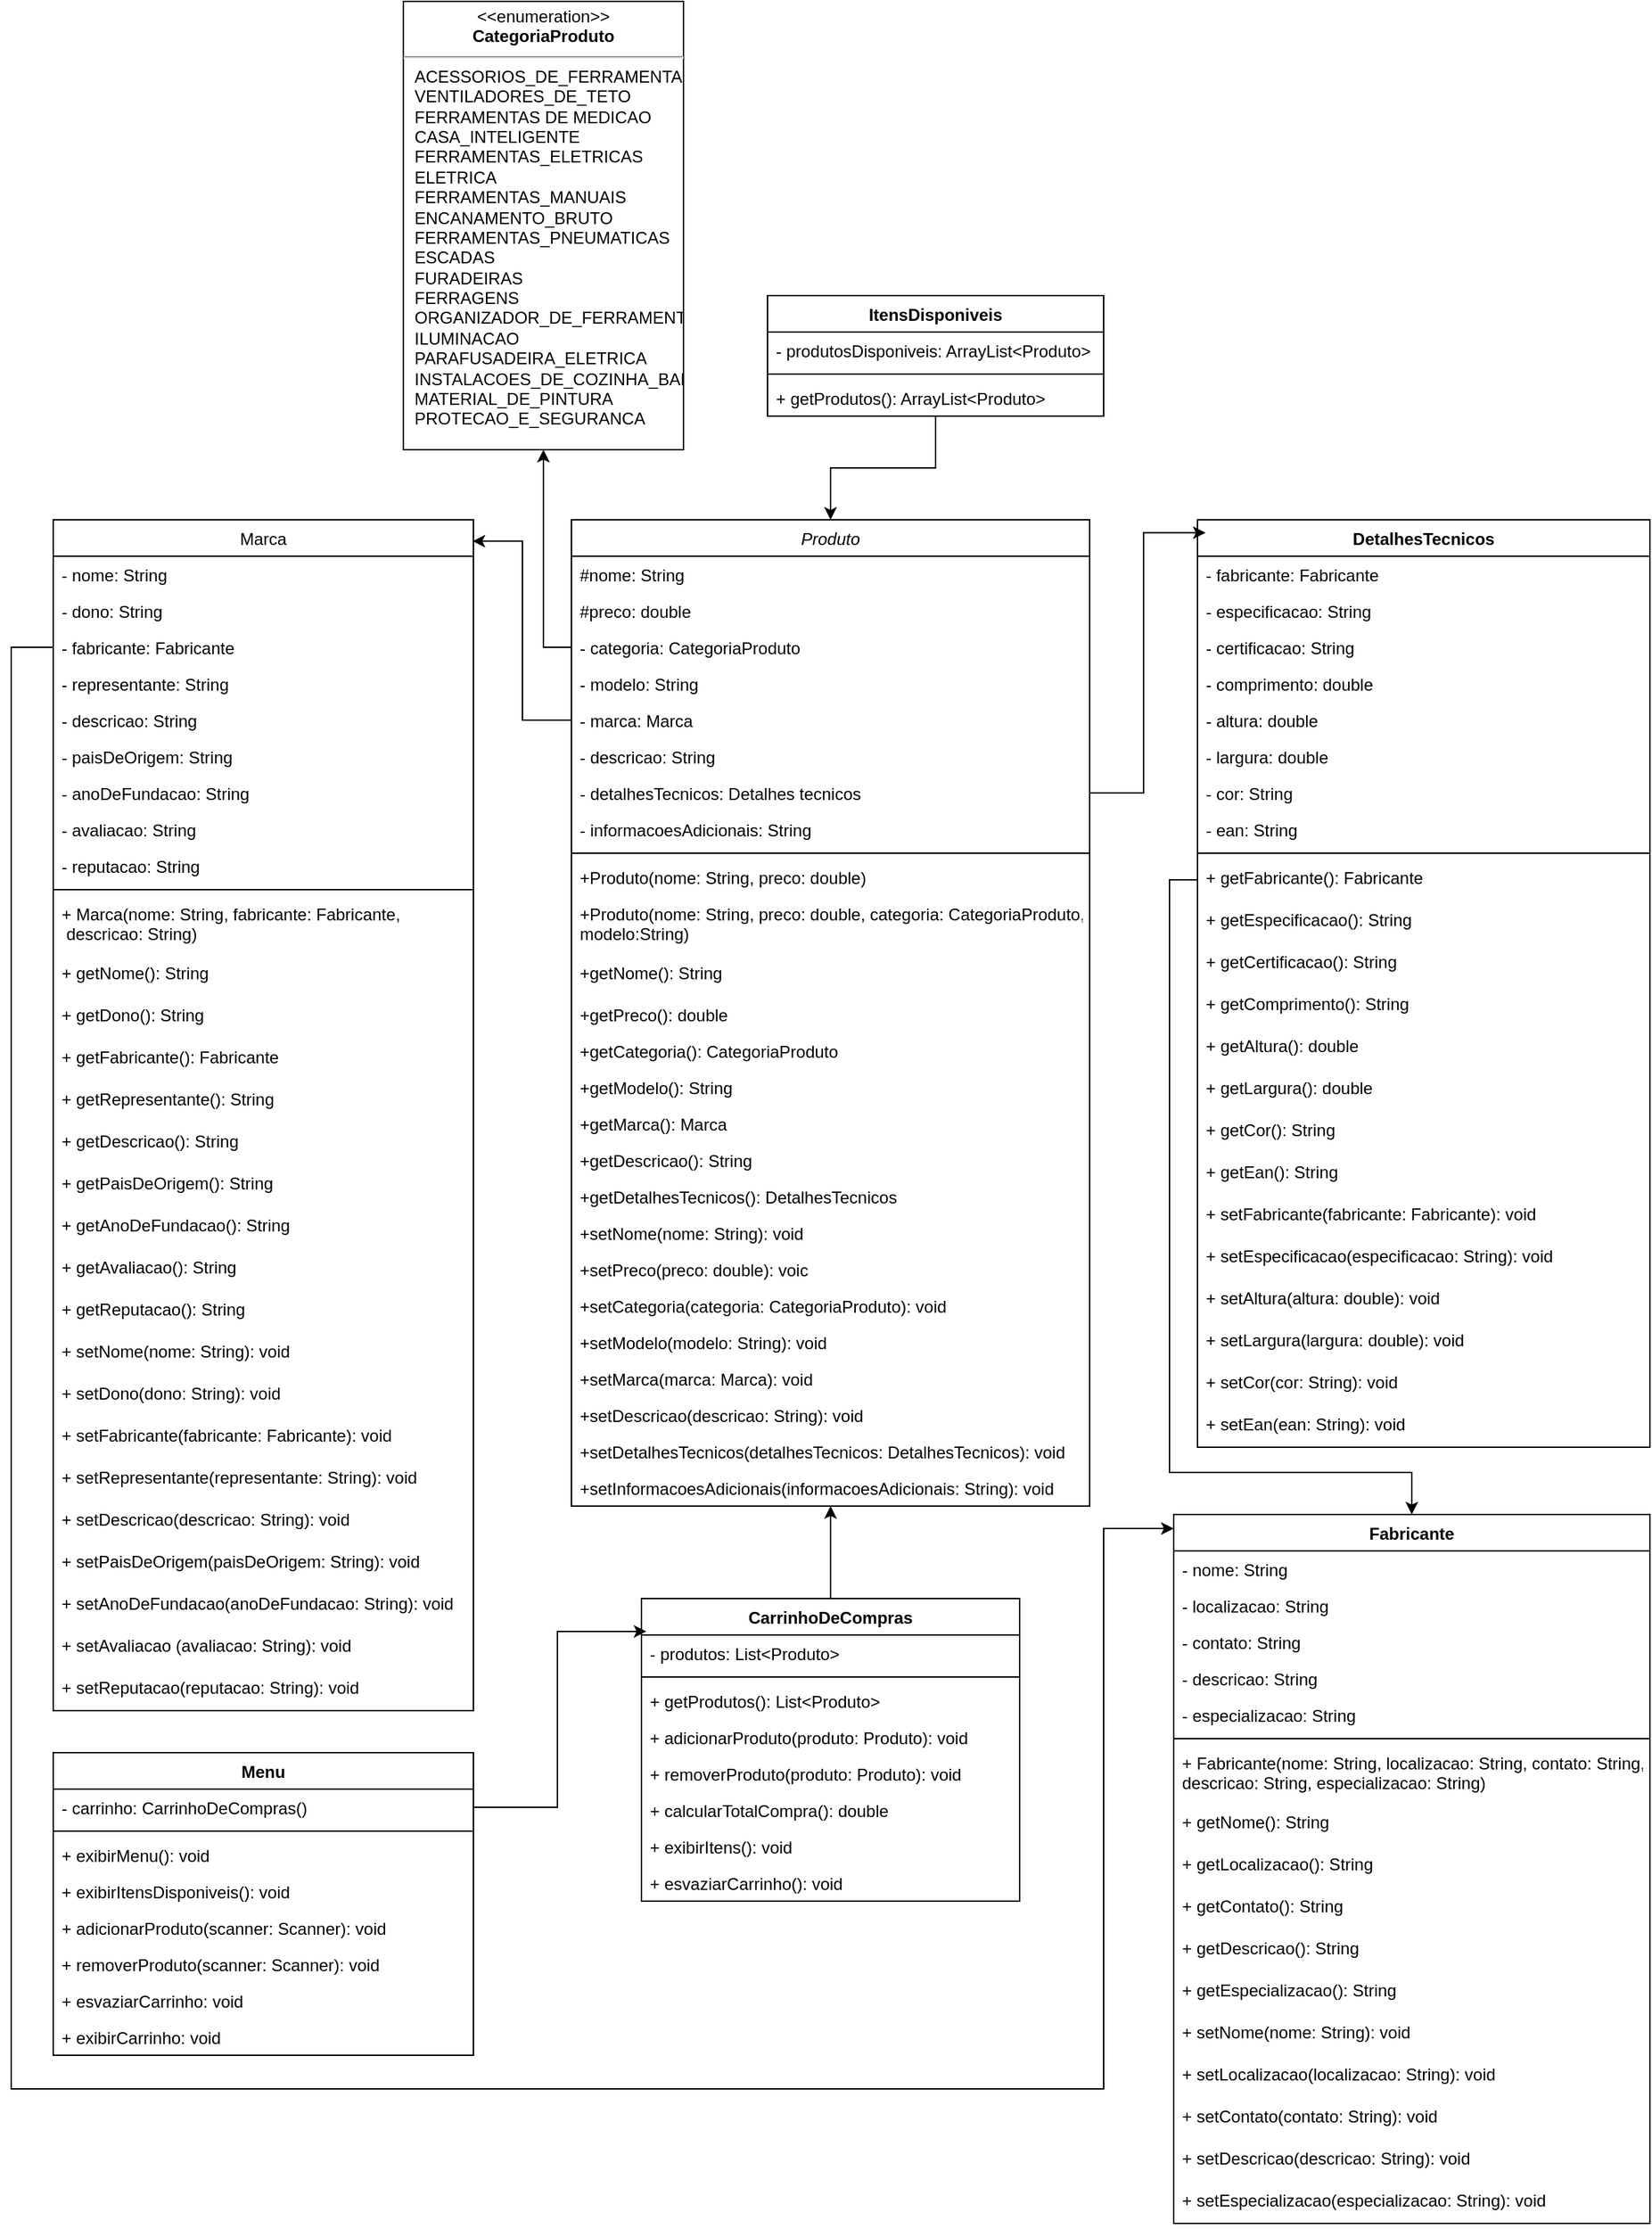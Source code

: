 <mxfile version="24.4.4" type="device">
  <diagram id="C5RBs43oDa-KdzZeNtuy" name="Page-1">
    <mxGraphModel dx="2550" dy="1877" grid="1" gridSize="10" guides="1" tooltips="1" connect="1" arrows="1" fold="1" page="1" pageScale="1" pageWidth="827" pageHeight="1169" math="0" shadow="0">
      <root>
        <mxCell id="WIyWlLk6GJQsqaUBKTNV-0" />
        <mxCell id="WIyWlLk6GJQsqaUBKTNV-1" parent="WIyWlLk6GJQsqaUBKTNV-0" />
        <mxCell id="zkfFHV4jXpPFQw0GAbJ--0" value="Produto" style="swimlane;fontStyle=2;align=center;verticalAlign=top;childLayout=stackLayout;horizontal=1;startSize=26;horizontalStack=0;resizeParent=1;resizeLast=0;collapsible=1;marginBottom=0;rounded=0;shadow=0;strokeWidth=1;" parent="WIyWlLk6GJQsqaUBKTNV-1" vertex="1">
          <mxGeometry x="380" y="-160" width="370" height="704" as="geometry">
            <mxRectangle x="230" y="140" width="160" height="26" as="alternateBounds" />
          </mxGeometry>
        </mxCell>
        <mxCell id="zkfFHV4jXpPFQw0GAbJ--3" value="#nome: String" style="text;align=left;verticalAlign=top;spacingLeft=4;spacingRight=4;overflow=hidden;rotatable=0;points=[[0,0.5],[1,0.5]];portConstraint=eastwest;rounded=0;shadow=0;html=0;" parent="zkfFHV4jXpPFQw0GAbJ--0" vertex="1">
          <mxGeometry y="26" width="370" height="26" as="geometry" />
        </mxCell>
        <mxCell id="zkfFHV4jXpPFQw0GAbJ--2" value="#preco: double" style="text;align=left;verticalAlign=top;spacingLeft=4;spacingRight=4;overflow=hidden;rotatable=0;points=[[0,0.5],[1,0.5]];portConstraint=eastwest;rounded=0;shadow=0;html=0;" parent="zkfFHV4jXpPFQw0GAbJ--0" vertex="1">
          <mxGeometry y="52" width="370" height="26" as="geometry" />
        </mxCell>
        <mxCell id="864XTwJMXT-i72emtgxe-11" value="- categoria: CategoriaProduto" style="text;align=left;verticalAlign=top;spacingLeft=4;spacingRight=4;overflow=hidden;rotatable=0;points=[[0,0.5],[1,0.5]];portConstraint=eastwest;rounded=0;shadow=0;html=0;" parent="zkfFHV4jXpPFQw0GAbJ--0" vertex="1">
          <mxGeometry y="78" width="370" height="26" as="geometry" />
        </mxCell>
        <mxCell id="864XTwJMXT-i72emtgxe-12" value="- modelo: String" style="text;align=left;verticalAlign=top;spacingLeft=4;spacingRight=4;overflow=hidden;rotatable=0;points=[[0,0.5],[1,0.5]];portConstraint=eastwest;rounded=0;shadow=0;html=0;" parent="zkfFHV4jXpPFQw0GAbJ--0" vertex="1">
          <mxGeometry y="104" width="370" height="26" as="geometry" />
        </mxCell>
        <mxCell id="864XTwJMXT-i72emtgxe-13" value="- marca: Marca" style="text;align=left;verticalAlign=top;spacingLeft=4;spacingRight=4;overflow=hidden;rotatable=0;points=[[0,0.5],[1,0.5]];portConstraint=eastwest;rounded=0;shadow=0;html=0;" parent="zkfFHV4jXpPFQw0GAbJ--0" vertex="1">
          <mxGeometry y="130" width="370" height="26" as="geometry" />
        </mxCell>
        <mxCell id="864XTwJMXT-i72emtgxe-14" value="- descricao: String" style="text;align=left;verticalAlign=top;spacingLeft=4;spacingRight=4;overflow=hidden;rotatable=0;points=[[0,0.5],[1,0.5]];portConstraint=eastwest;rounded=0;shadow=0;html=0;" parent="zkfFHV4jXpPFQw0GAbJ--0" vertex="1">
          <mxGeometry y="156" width="370" height="26" as="geometry" />
        </mxCell>
        <mxCell id="864XTwJMXT-i72emtgxe-18" value="- detalhesTecnicos: Detalhes tecnicos" style="text;align=left;verticalAlign=top;spacingLeft=4;spacingRight=4;overflow=hidden;rotatable=0;points=[[0,0.5],[1,0.5]];portConstraint=eastwest;rounded=0;shadow=0;html=0;" parent="zkfFHV4jXpPFQw0GAbJ--0" vertex="1">
          <mxGeometry y="182" width="370" height="26" as="geometry" />
        </mxCell>
        <mxCell id="864XTwJMXT-i72emtgxe-19" value="- informacoesAdicionais: String" style="text;align=left;verticalAlign=top;spacingLeft=4;spacingRight=4;overflow=hidden;rotatable=0;points=[[0,0.5],[1,0.5]];portConstraint=eastwest;rounded=0;shadow=0;html=0;" parent="zkfFHV4jXpPFQw0GAbJ--0" vertex="1">
          <mxGeometry y="208" width="370" height="26" as="geometry" />
        </mxCell>
        <mxCell id="zkfFHV4jXpPFQw0GAbJ--4" value="" style="line;html=1;strokeWidth=1;align=left;verticalAlign=middle;spacingTop=-1;spacingLeft=3;spacingRight=3;rotatable=0;labelPosition=right;points=[];portConstraint=eastwest;" parent="zkfFHV4jXpPFQw0GAbJ--0" vertex="1">
          <mxGeometry y="234" width="370" height="8" as="geometry" />
        </mxCell>
        <mxCell id="864XTwJMXT-i72emtgxe-20" value="+Produto(nome: String, preco: double)" style="text;align=left;verticalAlign=top;spacingLeft=4;spacingRight=4;overflow=hidden;rotatable=0;points=[[0,0.5],[1,0.5]];portConstraint=eastwest;rounded=0;shadow=0;html=0;" parent="zkfFHV4jXpPFQw0GAbJ--0" vertex="1">
          <mxGeometry y="242" width="370" height="26" as="geometry" />
        </mxCell>
        <mxCell id="864XTwJMXT-i72emtgxe-21" value="+Produto(nome: String, preco: double, categoria: CategoriaProduto,&#xa;modelo:String)" style="text;align=left;verticalAlign=top;spacingLeft=4;spacingRight=4;overflow=hidden;rotatable=0;points=[[0,0.5],[1,0.5]];portConstraint=eastwest;rounded=0;shadow=0;html=0;" parent="zkfFHV4jXpPFQw0GAbJ--0" vertex="1">
          <mxGeometry y="268" width="370" height="42" as="geometry" />
        </mxCell>
        <mxCell id="zkfFHV4jXpPFQw0GAbJ--5" value="+getNome(): String" style="text;align=left;verticalAlign=top;spacingLeft=4;spacingRight=4;overflow=hidden;rotatable=0;points=[[0,0.5],[1,0.5]];portConstraint=eastwest;" parent="zkfFHV4jXpPFQw0GAbJ--0" vertex="1">
          <mxGeometry y="310" width="370" height="30" as="geometry" />
        </mxCell>
        <mxCell id="864XTwJMXT-i72emtgxe-23" value="+getPreco(): double" style="text;align=left;verticalAlign=top;spacingLeft=4;spacingRight=4;overflow=hidden;rotatable=0;points=[[0,0.5],[1,0.5]];portConstraint=eastwest;rounded=0;shadow=0;html=0;" parent="zkfFHV4jXpPFQw0GAbJ--0" vertex="1">
          <mxGeometry y="340" width="370" height="26" as="geometry" />
        </mxCell>
        <mxCell id="864XTwJMXT-i72emtgxe-29" value="+getCategoria(): CategoriaProduto" style="text;align=left;verticalAlign=top;spacingLeft=4;spacingRight=4;overflow=hidden;rotatable=0;points=[[0,0.5],[1,0.5]];portConstraint=eastwest;rounded=0;shadow=0;html=0;" parent="zkfFHV4jXpPFQw0GAbJ--0" vertex="1">
          <mxGeometry y="366" width="370" height="26" as="geometry" />
        </mxCell>
        <mxCell id="864XTwJMXT-i72emtgxe-30" value="+getModelo(): String" style="text;align=left;verticalAlign=top;spacingLeft=4;spacingRight=4;overflow=hidden;rotatable=0;points=[[0,0.5],[1,0.5]];portConstraint=eastwest;rounded=0;shadow=0;html=0;" parent="zkfFHV4jXpPFQw0GAbJ--0" vertex="1">
          <mxGeometry y="392" width="370" height="26" as="geometry" />
        </mxCell>
        <mxCell id="864XTwJMXT-i72emtgxe-31" value="+getMarca(): Marca" style="text;align=left;verticalAlign=top;spacingLeft=4;spacingRight=4;overflow=hidden;rotatable=0;points=[[0,0.5],[1,0.5]];portConstraint=eastwest;rounded=0;shadow=0;html=0;" parent="zkfFHV4jXpPFQw0GAbJ--0" vertex="1">
          <mxGeometry y="418" width="370" height="26" as="geometry" />
        </mxCell>
        <mxCell id="864XTwJMXT-i72emtgxe-32" value="+getDescricao(): String" style="text;align=left;verticalAlign=top;spacingLeft=4;spacingRight=4;overflow=hidden;rotatable=0;points=[[0,0.5],[1,0.5]];portConstraint=eastwest;rounded=0;shadow=0;html=0;" parent="zkfFHV4jXpPFQw0GAbJ--0" vertex="1">
          <mxGeometry y="444" width="370" height="26" as="geometry" />
        </mxCell>
        <mxCell id="864XTwJMXT-i72emtgxe-33" value="+getDetalhesTecnicos(): DetalhesTecnicos" style="text;align=left;verticalAlign=top;spacingLeft=4;spacingRight=4;overflow=hidden;rotatable=0;points=[[0,0.5],[1,0.5]];portConstraint=eastwest;rounded=0;shadow=0;html=0;" parent="zkfFHV4jXpPFQw0GAbJ--0" vertex="1">
          <mxGeometry y="470" width="370" height="26" as="geometry" />
        </mxCell>
        <mxCell id="864XTwJMXT-i72emtgxe-34" value="+setNome(nome: String): void" style="text;align=left;verticalAlign=top;spacingLeft=4;spacingRight=4;overflow=hidden;rotatable=0;points=[[0,0.5],[1,0.5]];portConstraint=eastwest;rounded=0;shadow=0;html=0;" parent="zkfFHV4jXpPFQw0GAbJ--0" vertex="1">
          <mxGeometry y="496" width="370" height="26" as="geometry" />
        </mxCell>
        <mxCell id="864XTwJMXT-i72emtgxe-35" value="+setPreco(preco: double): voic" style="text;align=left;verticalAlign=top;spacingLeft=4;spacingRight=4;overflow=hidden;rotatable=0;points=[[0,0.5],[1,0.5]];portConstraint=eastwest;rounded=0;shadow=0;html=0;" parent="zkfFHV4jXpPFQw0GAbJ--0" vertex="1">
          <mxGeometry y="522" width="370" height="26" as="geometry" />
        </mxCell>
        <mxCell id="864XTwJMXT-i72emtgxe-36" value="+setCategoria(categoria: CategoriaProduto): void" style="text;align=left;verticalAlign=top;spacingLeft=4;spacingRight=4;overflow=hidden;rotatable=0;points=[[0,0.5],[1,0.5]];portConstraint=eastwest;rounded=0;shadow=0;html=0;" parent="zkfFHV4jXpPFQw0GAbJ--0" vertex="1">
          <mxGeometry y="548" width="370" height="26" as="geometry" />
        </mxCell>
        <mxCell id="864XTwJMXT-i72emtgxe-37" value="+setModelo(modelo: String): void" style="text;align=left;verticalAlign=top;spacingLeft=4;spacingRight=4;overflow=hidden;rotatable=0;points=[[0,0.5],[1,0.5]];portConstraint=eastwest;rounded=0;shadow=0;html=0;" parent="zkfFHV4jXpPFQw0GAbJ--0" vertex="1">
          <mxGeometry y="574" width="370" height="26" as="geometry" />
        </mxCell>
        <mxCell id="864XTwJMXT-i72emtgxe-38" value="+setMarca(marca: Marca): void" style="text;align=left;verticalAlign=top;spacingLeft=4;spacingRight=4;overflow=hidden;rotatable=0;points=[[0,0.5],[1,0.5]];portConstraint=eastwest;rounded=0;shadow=0;html=0;" parent="zkfFHV4jXpPFQw0GAbJ--0" vertex="1">
          <mxGeometry y="600" width="370" height="26" as="geometry" />
        </mxCell>
        <mxCell id="864XTwJMXT-i72emtgxe-39" value="+setDescricao(descricao: String): void" style="text;align=left;verticalAlign=top;spacingLeft=4;spacingRight=4;overflow=hidden;rotatable=0;points=[[0,0.5],[1,0.5]];portConstraint=eastwest;rounded=0;shadow=0;html=0;" parent="zkfFHV4jXpPFQw0GAbJ--0" vertex="1">
          <mxGeometry y="626" width="370" height="26" as="geometry" />
        </mxCell>
        <mxCell id="864XTwJMXT-i72emtgxe-40" value="+setDetalhesTecnicos(detalhesTecnicos: DetalhesTecnicos): void" style="text;align=left;verticalAlign=top;spacingLeft=4;spacingRight=4;overflow=hidden;rotatable=0;points=[[0,0.5],[1,0.5]];portConstraint=eastwest;rounded=0;shadow=0;html=0;" parent="zkfFHV4jXpPFQw0GAbJ--0" vertex="1">
          <mxGeometry y="652" width="370" height="26" as="geometry" />
        </mxCell>
        <mxCell id="864XTwJMXT-i72emtgxe-41" value="+setInformacoesAdicionais(informacoesAdicionais: String): void" style="text;align=left;verticalAlign=top;spacingLeft=4;spacingRight=4;overflow=hidden;rotatable=0;points=[[0,0.5],[1,0.5]];portConstraint=eastwest;rounded=0;shadow=0;html=0;" parent="zkfFHV4jXpPFQw0GAbJ--0" vertex="1">
          <mxGeometry y="678" width="370" height="26" as="geometry" />
        </mxCell>
        <mxCell id="zkfFHV4jXpPFQw0GAbJ--17" value="Marca" style="swimlane;fontStyle=0;align=center;verticalAlign=top;childLayout=stackLayout;horizontal=1;startSize=26;horizontalStack=0;resizeParent=1;resizeLast=0;collapsible=1;marginBottom=0;rounded=0;shadow=0;strokeWidth=1;" parent="WIyWlLk6GJQsqaUBKTNV-1" vertex="1">
          <mxGeometry x="10" y="-160" width="300" height="850" as="geometry">
            <mxRectangle x="550" y="140" width="160" height="26" as="alternateBounds" />
          </mxGeometry>
        </mxCell>
        <mxCell id="zkfFHV4jXpPFQw0GAbJ--18" value="- nome: String&#xa;" style="text;align=left;verticalAlign=top;spacingLeft=4;spacingRight=4;overflow=hidden;rotatable=0;points=[[0,0.5],[1,0.5]];portConstraint=eastwest;" parent="zkfFHV4jXpPFQw0GAbJ--17" vertex="1">
          <mxGeometry y="26" width="300" height="26" as="geometry" />
        </mxCell>
        <mxCell id="zkfFHV4jXpPFQw0GAbJ--19" value="- dono: String" style="text;align=left;verticalAlign=top;spacingLeft=4;spacingRight=4;overflow=hidden;rotatable=0;points=[[0,0.5],[1,0.5]];portConstraint=eastwest;rounded=0;shadow=0;html=0;" parent="zkfFHV4jXpPFQw0GAbJ--17" vertex="1">
          <mxGeometry y="52" width="300" height="26" as="geometry" />
        </mxCell>
        <mxCell id="zkfFHV4jXpPFQw0GAbJ--20" value="- fabricante: Fabricante" style="text;align=left;verticalAlign=top;spacingLeft=4;spacingRight=4;overflow=hidden;rotatable=0;points=[[0,0.5],[1,0.5]];portConstraint=eastwest;rounded=0;shadow=0;html=0;" parent="zkfFHV4jXpPFQw0GAbJ--17" vertex="1">
          <mxGeometry y="78" width="300" height="26" as="geometry" />
        </mxCell>
        <mxCell id="zkfFHV4jXpPFQw0GAbJ--21" value="- representante: String" style="text;align=left;verticalAlign=top;spacingLeft=4;spacingRight=4;overflow=hidden;rotatable=0;points=[[0,0.5],[1,0.5]];portConstraint=eastwest;rounded=0;shadow=0;html=0;" parent="zkfFHV4jXpPFQw0GAbJ--17" vertex="1">
          <mxGeometry y="104" width="300" height="26" as="geometry" />
        </mxCell>
        <mxCell id="zkfFHV4jXpPFQw0GAbJ--22" value="- descricao: String" style="text;align=left;verticalAlign=top;spacingLeft=4;spacingRight=4;overflow=hidden;rotatable=0;points=[[0,0.5],[1,0.5]];portConstraint=eastwest;rounded=0;shadow=0;html=0;" parent="zkfFHV4jXpPFQw0GAbJ--17" vertex="1">
          <mxGeometry y="130" width="300" height="26" as="geometry" />
        </mxCell>
        <mxCell id="zkfFHV4jXpPFQw0GAbJ--25" value="- paisDeOrigem: String" style="text;align=left;verticalAlign=top;spacingLeft=4;spacingRight=4;overflow=hidden;rotatable=0;points=[[0,0.5],[1,0.5]];portConstraint=eastwest;" parent="zkfFHV4jXpPFQw0GAbJ--17" vertex="1">
          <mxGeometry y="156" width="300" height="26" as="geometry" />
        </mxCell>
        <mxCell id="864XTwJMXT-i72emtgxe-44" value="- anoDeFundacao: String" style="text;align=left;verticalAlign=top;spacingLeft=4;spacingRight=4;overflow=hidden;rotatable=0;points=[[0,0.5],[1,0.5]];portConstraint=eastwest;" parent="zkfFHV4jXpPFQw0GAbJ--17" vertex="1">
          <mxGeometry y="182" width="300" height="26" as="geometry" />
        </mxCell>
        <mxCell id="864XTwJMXT-i72emtgxe-45" value="- avaliacao: String" style="text;align=left;verticalAlign=top;spacingLeft=4;spacingRight=4;overflow=hidden;rotatable=0;points=[[0,0.5],[1,0.5]];portConstraint=eastwest;" parent="zkfFHV4jXpPFQw0GAbJ--17" vertex="1">
          <mxGeometry y="208" width="300" height="26" as="geometry" />
        </mxCell>
        <mxCell id="864XTwJMXT-i72emtgxe-46" value="- reputacao: String" style="text;align=left;verticalAlign=top;spacingLeft=4;spacingRight=4;overflow=hidden;rotatable=0;points=[[0,0.5],[1,0.5]];portConstraint=eastwest;" parent="zkfFHV4jXpPFQw0GAbJ--17" vertex="1">
          <mxGeometry y="234" width="300" height="26" as="geometry" />
        </mxCell>
        <mxCell id="zkfFHV4jXpPFQw0GAbJ--23" value="" style="line;html=1;strokeWidth=1;align=left;verticalAlign=middle;spacingTop=-1;spacingLeft=3;spacingRight=3;rotatable=0;labelPosition=right;points=[];portConstraint=eastwest;" parent="zkfFHV4jXpPFQw0GAbJ--17" vertex="1">
          <mxGeometry y="260" width="300" height="8" as="geometry" />
        </mxCell>
        <mxCell id="864XTwJMXT-i72emtgxe-47" value="+ Marca(nome: String, fabricante: Fabricante,&#xa; descricao: String)" style="text;align=left;verticalAlign=top;spacingLeft=4;spacingRight=4;overflow=hidden;rotatable=0;points=[[0,0.5],[1,0.5]];portConstraint=eastwest;" parent="zkfFHV4jXpPFQw0GAbJ--17" vertex="1">
          <mxGeometry y="268" width="300" height="42" as="geometry" />
        </mxCell>
        <mxCell id="zkfFHV4jXpPFQw0GAbJ--24" value="+ getNome(): String" style="text;align=left;verticalAlign=top;spacingLeft=4;spacingRight=4;overflow=hidden;rotatable=0;points=[[0,0.5],[1,0.5]];portConstraint=eastwest;" parent="zkfFHV4jXpPFQw0GAbJ--17" vertex="1">
          <mxGeometry y="310" width="300" height="30" as="geometry" />
        </mxCell>
        <mxCell id="864XTwJMXT-i72emtgxe-51" value="+ getDono(): String" style="text;align=left;verticalAlign=top;spacingLeft=4;spacingRight=4;overflow=hidden;rotatable=0;points=[[0,0.5],[1,0.5]];portConstraint=eastwest;" parent="zkfFHV4jXpPFQw0GAbJ--17" vertex="1">
          <mxGeometry y="340" width="300" height="30" as="geometry" />
        </mxCell>
        <mxCell id="864XTwJMXT-i72emtgxe-53" value="+ getFabricante(): Fabricante" style="text;align=left;verticalAlign=top;spacingLeft=4;spacingRight=4;overflow=hidden;rotatable=0;points=[[0,0.5],[1,0.5]];portConstraint=eastwest;" parent="zkfFHV4jXpPFQw0GAbJ--17" vertex="1">
          <mxGeometry y="370" width="300" height="30" as="geometry" />
        </mxCell>
        <mxCell id="864XTwJMXT-i72emtgxe-52" value="+ getRepresentante(): String" style="text;align=left;verticalAlign=top;spacingLeft=4;spacingRight=4;overflow=hidden;rotatable=0;points=[[0,0.5],[1,0.5]];portConstraint=eastwest;" parent="zkfFHV4jXpPFQw0GAbJ--17" vertex="1">
          <mxGeometry y="400" width="300" height="30" as="geometry" />
        </mxCell>
        <mxCell id="864XTwJMXT-i72emtgxe-54" value="+ getDescricao(): String" style="text;align=left;verticalAlign=top;spacingLeft=4;spacingRight=4;overflow=hidden;rotatable=0;points=[[0,0.5],[1,0.5]];portConstraint=eastwest;" parent="zkfFHV4jXpPFQw0GAbJ--17" vertex="1">
          <mxGeometry y="430" width="300" height="30" as="geometry" />
        </mxCell>
        <mxCell id="864XTwJMXT-i72emtgxe-55" value="+ getPaisDeOrigem(): String" style="text;align=left;verticalAlign=top;spacingLeft=4;spacingRight=4;overflow=hidden;rotatable=0;points=[[0,0.5],[1,0.5]];portConstraint=eastwest;" parent="zkfFHV4jXpPFQw0GAbJ--17" vertex="1">
          <mxGeometry y="460" width="300" height="30" as="geometry" />
        </mxCell>
        <mxCell id="864XTwJMXT-i72emtgxe-56" value="+ getAnoDeFundacao(): String" style="text;align=left;verticalAlign=top;spacingLeft=4;spacingRight=4;overflow=hidden;rotatable=0;points=[[0,0.5],[1,0.5]];portConstraint=eastwest;" parent="zkfFHV4jXpPFQw0GAbJ--17" vertex="1">
          <mxGeometry y="490" width="300" height="30" as="geometry" />
        </mxCell>
        <mxCell id="864XTwJMXT-i72emtgxe-57" value="+ getAvaliacao(): String" style="text;align=left;verticalAlign=top;spacingLeft=4;spacingRight=4;overflow=hidden;rotatable=0;points=[[0,0.5],[1,0.5]];portConstraint=eastwest;" parent="zkfFHV4jXpPFQw0GAbJ--17" vertex="1">
          <mxGeometry y="520" width="300" height="30" as="geometry" />
        </mxCell>
        <mxCell id="864XTwJMXT-i72emtgxe-58" value="+ getReputacao(): String" style="text;align=left;verticalAlign=top;spacingLeft=4;spacingRight=4;overflow=hidden;rotatable=0;points=[[0,0.5],[1,0.5]];portConstraint=eastwest;" parent="zkfFHV4jXpPFQw0GAbJ--17" vertex="1">
          <mxGeometry y="550" width="300" height="30" as="geometry" />
        </mxCell>
        <mxCell id="864XTwJMXT-i72emtgxe-59" value="+ setNome(nome: String): void" style="text;align=left;verticalAlign=top;spacingLeft=4;spacingRight=4;overflow=hidden;rotatable=0;points=[[0,0.5],[1,0.5]];portConstraint=eastwest;" parent="zkfFHV4jXpPFQw0GAbJ--17" vertex="1">
          <mxGeometry y="580" width="300" height="30" as="geometry" />
        </mxCell>
        <mxCell id="jt9_1wiQc47aA9SjPm2m-73" value="+ setDono(dono: String): void" style="text;align=left;verticalAlign=top;spacingLeft=4;spacingRight=4;overflow=hidden;rotatable=0;points=[[0,0.5],[1,0.5]];portConstraint=eastwest;" vertex="1" parent="zkfFHV4jXpPFQw0GAbJ--17">
          <mxGeometry y="610" width="300" height="30" as="geometry" />
        </mxCell>
        <mxCell id="jt9_1wiQc47aA9SjPm2m-74" value="+ setFabricante(fabricante: Fabricante): void" style="text;align=left;verticalAlign=top;spacingLeft=4;spacingRight=4;overflow=hidden;rotatable=0;points=[[0,0.5],[1,0.5]];portConstraint=eastwest;" vertex="1" parent="zkfFHV4jXpPFQw0GAbJ--17">
          <mxGeometry y="640" width="300" height="30" as="geometry" />
        </mxCell>
        <mxCell id="jt9_1wiQc47aA9SjPm2m-75" value="+ setRepresentante(representante: String): void" style="text;align=left;verticalAlign=top;spacingLeft=4;spacingRight=4;overflow=hidden;rotatable=0;points=[[0,0.5],[1,0.5]];portConstraint=eastwest;" vertex="1" parent="zkfFHV4jXpPFQw0GAbJ--17">
          <mxGeometry y="670" width="300" height="30" as="geometry" />
        </mxCell>
        <mxCell id="jt9_1wiQc47aA9SjPm2m-76" value="+ setDescricao(descricao: String): void" style="text;align=left;verticalAlign=top;spacingLeft=4;spacingRight=4;overflow=hidden;rotatable=0;points=[[0,0.5],[1,0.5]];portConstraint=eastwest;" vertex="1" parent="zkfFHV4jXpPFQw0GAbJ--17">
          <mxGeometry y="700" width="300" height="30" as="geometry" />
        </mxCell>
        <mxCell id="jt9_1wiQc47aA9SjPm2m-77" value="+ setPaisDeOrigem(paisDeOrigem: String): void" style="text;align=left;verticalAlign=top;spacingLeft=4;spacingRight=4;overflow=hidden;rotatable=0;points=[[0,0.5],[1,0.5]];portConstraint=eastwest;" vertex="1" parent="zkfFHV4jXpPFQw0GAbJ--17">
          <mxGeometry y="730" width="300" height="30" as="geometry" />
        </mxCell>
        <mxCell id="jt9_1wiQc47aA9SjPm2m-78" value="+ setAnoDeFundacao(anoDeFundacao: String): void" style="text;align=left;verticalAlign=top;spacingLeft=4;spacingRight=4;overflow=hidden;rotatable=0;points=[[0,0.5],[1,0.5]];portConstraint=eastwest;" vertex="1" parent="zkfFHV4jXpPFQw0GAbJ--17">
          <mxGeometry y="760" width="300" height="30" as="geometry" />
        </mxCell>
        <mxCell id="jt9_1wiQc47aA9SjPm2m-79" value="+ setAvaliacao (avaliacao: String): void" style="text;align=left;verticalAlign=top;spacingLeft=4;spacingRight=4;overflow=hidden;rotatable=0;points=[[0,0.5],[1,0.5]];portConstraint=eastwest;" vertex="1" parent="zkfFHV4jXpPFQw0GAbJ--17">
          <mxGeometry y="790" width="300" height="30" as="geometry" />
        </mxCell>
        <mxCell id="jt9_1wiQc47aA9SjPm2m-80" value="+ setReputacao(reputacao: String): void" style="text;align=left;verticalAlign=top;spacingLeft=4;spacingRight=4;overflow=hidden;rotatable=0;points=[[0,0.5],[1,0.5]];portConstraint=eastwest;" vertex="1" parent="zkfFHV4jXpPFQw0GAbJ--17">
          <mxGeometry y="820" width="300" height="30" as="geometry" />
        </mxCell>
        <mxCell id="jt9_1wiQc47aA9SjPm2m-0" value="Fabricante" style="swimlane;fontStyle=1;align=center;verticalAlign=top;childLayout=stackLayout;horizontal=1;startSize=26;horizontalStack=0;resizeParent=1;resizeParentMax=0;resizeLast=0;collapsible=1;marginBottom=0;whiteSpace=wrap;html=1;" vertex="1" parent="WIyWlLk6GJQsqaUBKTNV-1">
          <mxGeometry x="810" y="550" width="340" height="506" as="geometry">
            <mxRectangle x="810" y="550" width="100" height="30" as="alternateBounds" />
          </mxGeometry>
        </mxCell>
        <mxCell id="jt9_1wiQc47aA9SjPm2m-4" value="- nome: String" style="text;align=left;verticalAlign=top;spacingLeft=4;spacingRight=4;overflow=hidden;rotatable=0;points=[[0,0.5],[1,0.5]];portConstraint=eastwest;" vertex="1" parent="jt9_1wiQc47aA9SjPm2m-0">
          <mxGeometry y="26" width="340" height="26" as="geometry" />
        </mxCell>
        <mxCell id="jt9_1wiQc47aA9SjPm2m-12" value="- localizacao: String" style="text;align=left;verticalAlign=top;spacingLeft=4;spacingRight=4;overflow=hidden;rotatable=0;points=[[0,0.5],[1,0.5]];portConstraint=eastwest;" vertex="1" parent="jt9_1wiQc47aA9SjPm2m-0">
          <mxGeometry y="52" width="340" height="26" as="geometry" />
        </mxCell>
        <mxCell id="jt9_1wiQc47aA9SjPm2m-11" value="- contato: String" style="text;align=left;verticalAlign=top;spacingLeft=4;spacingRight=4;overflow=hidden;rotatable=0;points=[[0,0.5],[1,0.5]];portConstraint=eastwest;" vertex="1" parent="jt9_1wiQc47aA9SjPm2m-0">
          <mxGeometry y="78" width="340" height="26" as="geometry" />
        </mxCell>
        <mxCell id="jt9_1wiQc47aA9SjPm2m-10" value="- descricao: String" style="text;align=left;verticalAlign=top;spacingLeft=4;spacingRight=4;overflow=hidden;rotatable=0;points=[[0,0.5],[1,0.5]];portConstraint=eastwest;" vertex="1" parent="jt9_1wiQc47aA9SjPm2m-0">
          <mxGeometry y="104" width="340" height="26" as="geometry" />
        </mxCell>
        <mxCell id="jt9_1wiQc47aA9SjPm2m-9" value="- especializacao: String" style="text;align=left;verticalAlign=top;spacingLeft=4;spacingRight=4;overflow=hidden;rotatable=0;points=[[0,0.5],[1,0.5]];portConstraint=eastwest;" vertex="1" parent="jt9_1wiQc47aA9SjPm2m-0">
          <mxGeometry y="130" width="340" height="26" as="geometry" />
        </mxCell>
        <mxCell id="jt9_1wiQc47aA9SjPm2m-2" value="" style="line;strokeWidth=1;fillColor=none;align=left;verticalAlign=middle;spacingTop=-1;spacingLeft=3;spacingRight=3;rotatable=0;labelPosition=right;points=[];portConstraint=eastwest;strokeColor=inherit;" vertex="1" parent="jt9_1wiQc47aA9SjPm2m-0">
          <mxGeometry y="156" width="340" height="8" as="geometry" />
        </mxCell>
        <mxCell id="jt9_1wiQc47aA9SjPm2m-13" value="+ Fabricante(nome: String, localizacao: String, contato: String,&#xa;descricao: String, especializacao: String)" style="text;align=left;verticalAlign=top;spacingLeft=4;spacingRight=4;overflow=hidden;rotatable=0;points=[[0,0.5],[1,0.5]];portConstraint=eastwest;" vertex="1" parent="jt9_1wiQc47aA9SjPm2m-0">
          <mxGeometry y="164" width="340" height="42" as="geometry" />
        </mxCell>
        <mxCell id="jt9_1wiQc47aA9SjPm2m-14" value="+ getNome(): String" style="text;align=left;verticalAlign=top;spacingLeft=4;spacingRight=4;overflow=hidden;rotatable=0;points=[[0,0.5],[1,0.5]];portConstraint=eastwest;" vertex="1" parent="jt9_1wiQc47aA9SjPm2m-0">
          <mxGeometry y="206" width="340" height="30" as="geometry" />
        </mxCell>
        <mxCell id="jt9_1wiQc47aA9SjPm2m-15" value="+ getLocalizacao(): String" style="text;align=left;verticalAlign=top;spacingLeft=4;spacingRight=4;overflow=hidden;rotatable=0;points=[[0,0.5],[1,0.5]];portConstraint=eastwest;" vertex="1" parent="jt9_1wiQc47aA9SjPm2m-0">
          <mxGeometry y="236" width="340" height="30" as="geometry" />
        </mxCell>
        <mxCell id="jt9_1wiQc47aA9SjPm2m-16" value="+ getContato(): String" style="text;align=left;verticalAlign=top;spacingLeft=4;spacingRight=4;overflow=hidden;rotatable=0;points=[[0,0.5],[1,0.5]];portConstraint=eastwest;" vertex="1" parent="jt9_1wiQc47aA9SjPm2m-0">
          <mxGeometry y="266" width="340" height="30" as="geometry" />
        </mxCell>
        <mxCell id="jt9_1wiQc47aA9SjPm2m-17" value="+ getDescricao(): String" style="text;align=left;verticalAlign=top;spacingLeft=4;spacingRight=4;overflow=hidden;rotatable=0;points=[[0,0.5],[1,0.5]];portConstraint=eastwest;" vertex="1" parent="jt9_1wiQc47aA9SjPm2m-0">
          <mxGeometry y="296" width="340" height="30" as="geometry" />
        </mxCell>
        <mxCell id="jt9_1wiQc47aA9SjPm2m-18" value="+ getEspecializacao(): String" style="text;align=left;verticalAlign=top;spacingLeft=4;spacingRight=4;overflow=hidden;rotatable=0;points=[[0,0.5],[1,0.5]];portConstraint=eastwest;" vertex="1" parent="jt9_1wiQc47aA9SjPm2m-0">
          <mxGeometry y="326" width="340" height="30" as="geometry" />
        </mxCell>
        <mxCell id="jt9_1wiQc47aA9SjPm2m-19" value="+ setNome(nome: String): void" style="text;align=left;verticalAlign=top;spacingLeft=4;spacingRight=4;overflow=hidden;rotatable=0;points=[[0,0.5],[1,0.5]];portConstraint=eastwest;" vertex="1" parent="jt9_1wiQc47aA9SjPm2m-0">
          <mxGeometry y="356" width="340" height="30" as="geometry" />
        </mxCell>
        <mxCell id="jt9_1wiQc47aA9SjPm2m-20" value="+ setLocalizacao(localizacao: String): void" style="text;align=left;verticalAlign=top;spacingLeft=4;spacingRight=4;overflow=hidden;rotatable=0;points=[[0,0.5],[1,0.5]];portConstraint=eastwest;" vertex="1" parent="jt9_1wiQc47aA9SjPm2m-0">
          <mxGeometry y="386" width="340" height="30" as="geometry" />
        </mxCell>
        <mxCell id="jt9_1wiQc47aA9SjPm2m-83" value="+ setContato(contato: String): void" style="text;align=left;verticalAlign=top;spacingLeft=4;spacingRight=4;overflow=hidden;rotatable=0;points=[[0,0.5],[1,0.5]];portConstraint=eastwest;" vertex="1" parent="jt9_1wiQc47aA9SjPm2m-0">
          <mxGeometry y="416" width="340" height="30" as="geometry" />
        </mxCell>
        <mxCell id="jt9_1wiQc47aA9SjPm2m-84" value="+ setDescricao(descricao: String): void" style="text;align=left;verticalAlign=top;spacingLeft=4;spacingRight=4;overflow=hidden;rotatable=0;points=[[0,0.5],[1,0.5]];portConstraint=eastwest;" vertex="1" parent="jt9_1wiQc47aA9SjPm2m-0">
          <mxGeometry y="446" width="340" height="30" as="geometry" />
        </mxCell>
        <mxCell id="jt9_1wiQc47aA9SjPm2m-85" value="+ setEspecializacao(especializacao: String): void" style="text;align=left;verticalAlign=top;spacingLeft=4;spacingRight=4;overflow=hidden;rotatable=0;points=[[0,0.5],[1,0.5]];portConstraint=eastwest;" vertex="1" parent="jt9_1wiQc47aA9SjPm2m-0">
          <mxGeometry y="476" width="340" height="30" as="geometry" />
        </mxCell>
        <mxCell id="jt9_1wiQc47aA9SjPm2m-29" value="DetalhesTecnicos" style="swimlane;fontStyle=1;align=center;verticalAlign=top;childLayout=stackLayout;horizontal=1;startSize=26;horizontalStack=0;resizeParent=1;resizeParentMax=0;resizeLast=0;collapsible=1;marginBottom=0;whiteSpace=wrap;html=1;" vertex="1" parent="WIyWlLk6GJQsqaUBKTNV-1">
          <mxGeometry x="827" y="-160" width="323" height="662" as="geometry" />
        </mxCell>
        <mxCell id="jt9_1wiQc47aA9SjPm2m-30" value="- fabricante: Fabricante&lt;div&gt;&lt;br&gt;&lt;/div&gt;" style="text;strokeColor=none;fillColor=none;align=left;verticalAlign=top;spacingLeft=4;spacingRight=4;overflow=hidden;rotatable=0;points=[[0,0.5],[1,0.5]];portConstraint=eastwest;whiteSpace=wrap;html=1;" vertex="1" parent="jt9_1wiQc47aA9SjPm2m-29">
          <mxGeometry y="26" width="323" height="26" as="geometry" />
        </mxCell>
        <mxCell id="jt9_1wiQc47aA9SjPm2m-33" value="&lt;div&gt;- especificacao: String&lt;/div&gt;" style="text;strokeColor=none;fillColor=none;align=left;verticalAlign=top;spacingLeft=4;spacingRight=4;overflow=hidden;rotatable=0;points=[[0,0.5],[1,0.5]];portConstraint=eastwest;whiteSpace=wrap;html=1;" vertex="1" parent="jt9_1wiQc47aA9SjPm2m-29">
          <mxGeometry y="52" width="323" height="26" as="geometry" />
        </mxCell>
        <mxCell id="jt9_1wiQc47aA9SjPm2m-34" value="&lt;div&gt;- certificacao: String&lt;/div&gt;" style="text;strokeColor=none;fillColor=none;align=left;verticalAlign=top;spacingLeft=4;spacingRight=4;overflow=hidden;rotatable=0;points=[[0,0.5],[1,0.5]];portConstraint=eastwest;whiteSpace=wrap;html=1;" vertex="1" parent="jt9_1wiQc47aA9SjPm2m-29">
          <mxGeometry y="78" width="323" height="26" as="geometry" />
        </mxCell>
        <mxCell id="jt9_1wiQc47aA9SjPm2m-35" value="&lt;div&gt;- comprimento: double&lt;/div&gt;" style="text;strokeColor=none;fillColor=none;align=left;verticalAlign=top;spacingLeft=4;spacingRight=4;overflow=hidden;rotatable=0;points=[[0,0.5],[1,0.5]];portConstraint=eastwest;whiteSpace=wrap;html=1;" vertex="1" parent="jt9_1wiQc47aA9SjPm2m-29">
          <mxGeometry y="104" width="323" height="26" as="geometry" />
        </mxCell>
        <mxCell id="jt9_1wiQc47aA9SjPm2m-36" value="&lt;div&gt;- altura: double&lt;/div&gt;" style="text;strokeColor=none;fillColor=none;align=left;verticalAlign=top;spacingLeft=4;spacingRight=4;overflow=hidden;rotatable=0;points=[[0,0.5],[1,0.5]];portConstraint=eastwest;whiteSpace=wrap;html=1;" vertex="1" parent="jt9_1wiQc47aA9SjPm2m-29">
          <mxGeometry y="130" width="323" height="26" as="geometry" />
        </mxCell>
        <mxCell id="jt9_1wiQc47aA9SjPm2m-37" value="&lt;div&gt;- largura: double&lt;/div&gt;" style="text;strokeColor=none;fillColor=none;align=left;verticalAlign=top;spacingLeft=4;spacingRight=4;overflow=hidden;rotatable=0;points=[[0,0.5],[1,0.5]];portConstraint=eastwest;whiteSpace=wrap;html=1;" vertex="1" parent="jt9_1wiQc47aA9SjPm2m-29">
          <mxGeometry y="156" width="323" height="26" as="geometry" />
        </mxCell>
        <mxCell id="jt9_1wiQc47aA9SjPm2m-38" value="&lt;div&gt;- cor: String&lt;/div&gt;" style="text;strokeColor=none;fillColor=none;align=left;verticalAlign=top;spacingLeft=4;spacingRight=4;overflow=hidden;rotatable=0;points=[[0,0.5],[1,0.5]];portConstraint=eastwest;whiteSpace=wrap;html=1;" vertex="1" parent="jt9_1wiQc47aA9SjPm2m-29">
          <mxGeometry y="182" width="323" height="26" as="geometry" />
        </mxCell>
        <mxCell id="jt9_1wiQc47aA9SjPm2m-39" value="&lt;div&gt;- ean: String&lt;/div&gt;" style="text;strokeColor=none;fillColor=none;align=left;verticalAlign=top;spacingLeft=4;spacingRight=4;overflow=hidden;rotatable=0;points=[[0,0.5],[1,0.5]];portConstraint=eastwest;whiteSpace=wrap;html=1;" vertex="1" parent="jt9_1wiQc47aA9SjPm2m-29">
          <mxGeometry y="208" width="323" height="26" as="geometry" />
        </mxCell>
        <mxCell id="jt9_1wiQc47aA9SjPm2m-122" value="" style="line;strokeWidth=1;fillColor=none;align=left;verticalAlign=middle;spacingTop=-1;spacingLeft=3;spacingRight=3;rotatable=0;labelPosition=right;points=[];portConstraint=eastwest;strokeColor=inherit;" vertex="1" parent="jt9_1wiQc47aA9SjPm2m-29">
          <mxGeometry y="234" width="323" height="8" as="geometry" />
        </mxCell>
        <mxCell id="jt9_1wiQc47aA9SjPm2m-108" value="+ getFabricante(): Fabricante" style="text;align=left;verticalAlign=top;spacingLeft=4;spacingRight=4;overflow=hidden;rotatable=0;points=[[0,0.5],[1,0.5]];portConstraint=eastwest;" vertex="1" parent="jt9_1wiQc47aA9SjPm2m-29">
          <mxGeometry y="242" width="323" height="30" as="geometry" />
        </mxCell>
        <mxCell id="jt9_1wiQc47aA9SjPm2m-109" value="+ getEspecificacao(): String" style="text;align=left;verticalAlign=top;spacingLeft=4;spacingRight=4;overflow=hidden;rotatable=0;points=[[0,0.5],[1,0.5]];portConstraint=eastwest;" vertex="1" parent="jt9_1wiQc47aA9SjPm2m-29">
          <mxGeometry y="272" width="323" height="30" as="geometry" />
        </mxCell>
        <mxCell id="jt9_1wiQc47aA9SjPm2m-110" value="+ getCertificacao(): String" style="text;align=left;verticalAlign=top;spacingLeft=4;spacingRight=4;overflow=hidden;rotatable=0;points=[[0,0.5],[1,0.5]];portConstraint=eastwest;" vertex="1" parent="jt9_1wiQc47aA9SjPm2m-29">
          <mxGeometry y="302" width="323" height="30" as="geometry" />
        </mxCell>
        <mxCell id="jt9_1wiQc47aA9SjPm2m-111" value="+ getComprimento(): String" style="text;align=left;verticalAlign=top;spacingLeft=4;spacingRight=4;overflow=hidden;rotatable=0;points=[[0,0.5],[1,0.5]];portConstraint=eastwest;" vertex="1" parent="jt9_1wiQc47aA9SjPm2m-29">
          <mxGeometry y="332" width="323" height="30" as="geometry" />
        </mxCell>
        <mxCell id="jt9_1wiQc47aA9SjPm2m-123" value="+ getAltura(): double" style="text;align=left;verticalAlign=top;spacingLeft=4;spacingRight=4;overflow=hidden;rotatable=0;points=[[0,0.5],[1,0.5]];portConstraint=eastwest;" vertex="1" parent="jt9_1wiQc47aA9SjPm2m-29">
          <mxGeometry y="362" width="323" height="30" as="geometry" />
        </mxCell>
        <mxCell id="jt9_1wiQc47aA9SjPm2m-124" value="+ getLargura(): double" style="text;align=left;verticalAlign=top;spacingLeft=4;spacingRight=4;overflow=hidden;rotatable=0;points=[[0,0.5],[1,0.5]];portConstraint=eastwest;" vertex="1" parent="jt9_1wiQc47aA9SjPm2m-29">
          <mxGeometry y="392" width="323" height="30" as="geometry" />
        </mxCell>
        <mxCell id="jt9_1wiQc47aA9SjPm2m-125" value="+ getCor(): String" style="text;align=left;verticalAlign=top;spacingLeft=4;spacingRight=4;overflow=hidden;rotatable=0;points=[[0,0.5],[1,0.5]];portConstraint=eastwest;" vertex="1" parent="jt9_1wiQc47aA9SjPm2m-29">
          <mxGeometry y="422" width="323" height="30" as="geometry" />
        </mxCell>
        <mxCell id="jt9_1wiQc47aA9SjPm2m-121" value="+ getEan(): String" style="text;align=left;verticalAlign=top;spacingLeft=4;spacingRight=4;overflow=hidden;rotatable=0;points=[[0,0.5],[1,0.5]];portConstraint=eastwest;" vertex="1" parent="jt9_1wiQc47aA9SjPm2m-29">
          <mxGeometry y="452" width="323" height="30" as="geometry" />
        </mxCell>
        <mxCell id="jt9_1wiQc47aA9SjPm2m-117" value="+ setFabricante(fabricante: Fabricante): void" style="text;align=left;verticalAlign=top;spacingLeft=4;spacingRight=4;overflow=hidden;rotatable=0;points=[[0,0.5],[1,0.5]];portConstraint=eastwest;" vertex="1" parent="jt9_1wiQc47aA9SjPm2m-29">
          <mxGeometry y="482" width="323" height="30" as="geometry" />
        </mxCell>
        <mxCell id="jt9_1wiQc47aA9SjPm2m-116" value="+ setEspecificacao(especificacao: String): void" style="text;align=left;verticalAlign=top;spacingLeft=4;spacingRight=4;overflow=hidden;rotatable=0;points=[[0,0.5],[1,0.5]];portConstraint=eastwest;" vertex="1" parent="jt9_1wiQc47aA9SjPm2m-29">
          <mxGeometry y="512" width="323" height="30" as="geometry" />
        </mxCell>
        <mxCell id="jt9_1wiQc47aA9SjPm2m-115" value="+ setAltura(altura: double): void" style="text;align=left;verticalAlign=top;spacingLeft=4;spacingRight=4;overflow=hidden;rotatable=0;points=[[0,0.5],[1,0.5]];portConstraint=eastwest;" vertex="1" parent="jt9_1wiQc47aA9SjPm2m-29">
          <mxGeometry y="542" width="323" height="30" as="geometry" />
        </mxCell>
        <mxCell id="jt9_1wiQc47aA9SjPm2m-127" value="+ setLargura(largura: double): void" style="text;align=left;verticalAlign=top;spacingLeft=4;spacingRight=4;overflow=hidden;rotatable=0;points=[[0,0.5],[1,0.5]];portConstraint=eastwest;" vertex="1" parent="jt9_1wiQc47aA9SjPm2m-29">
          <mxGeometry y="572" width="323" height="30" as="geometry" />
        </mxCell>
        <mxCell id="jt9_1wiQc47aA9SjPm2m-128" value="+ setCor(cor: String): void" style="text;align=left;verticalAlign=top;spacingLeft=4;spacingRight=4;overflow=hidden;rotatable=0;points=[[0,0.5],[1,0.5]];portConstraint=eastwest;" vertex="1" parent="jt9_1wiQc47aA9SjPm2m-29">
          <mxGeometry y="602" width="323" height="30" as="geometry" />
        </mxCell>
        <mxCell id="jt9_1wiQc47aA9SjPm2m-129" value="+ setEan(ean: String): void" style="text;align=left;verticalAlign=top;spacingLeft=4;spacingRight=4;overflow=hidden;rotatable=0;points=[[0,0.5],[1,0.5]];portConstraint=eastwest;" vertex="1" parent="jt9_1wiQc47aA9SjPm2m-29">
          <mxGeometry y="632" width="323" height="30" as="geometry" />
        </mxCell>
        <mxCell id="jt9_1wiQc47aA9SjPm2m-59" value="Menu" style="swimlane;fontStyle=1;align=center;verticalAlign=top;childLayout=stackLayout;horizontal=1;startSize=26;horizontalStack=0;resizeParent=1;resizeParentMax=0;resizeLast=0;collapsible=1;marginBottom=0;whiteSpace=wrap;html=1;" vertex="1" parent="WIyWlLk6GJQsqaUBKTNV-1">
          <mxGeometry x="10" y="720" width="300" height="216" as="geometry" />
        </mxCell>
        <mxCell id="jt9_1wiQc47aA9SjPm2m-60" value="- carrinho: CarrinhoDeCompras()" style="text;strokeColor=none;fillColor=none;align=left;verticalAlign=top;spacingLeft=4;spacingRight=4;overflow=hidden;rotatable=0;points=[[0,0.5],[1,0.5]];portConstraint=eastwest;whiteSpace=wrap;html=1;" vertex="1" parent="jt9_1wiQc47aA9SjPm2m-59">
          <mxGeometry y="26" width="300" height="26" as="geometry" />
        </mxCell>
        <mxCell id="jt9_1wiQc47aA9SjPm2m-61" value="" style="line;strokeWidth=1;fillColor=none;align=left;verticalAlign=middle;spacingTop=-1;spacingLeft=3;spacingRight=3;rotatable=0;labelPosition=right;points=[];portConstraint=eastwest;strokeColor=inherit;" vertex="1" parent="jt9_1wiQc47aA9SjPm2m-59">
          <mxGeometry y="52" width="300" height="8" as="geometry" />
        </mxCell>
        <mxCell id="jt9_1wiQc47aA9SjPm2m-62" value="+ exibirMenu(): void" style="text;strokeColor=none;fillColor=none;align=left;verticalAlign=top;spacingLeft=4;spacingRight=4;overflow=hidden;rotatable=0;points=[[0,0.5],[1,0.5]];portConstraint=eastwest;whiteSpace=wrap;html=1;" vertex="1" parent="jt9_1wiQc47aA9SjPm2m-59">
          <mxGeometry y="60" width="300" height="26" as="geometry" />
        </mxCell>
        <mxCell id="jt9_1wiQc47aA9SjPm2m-91" value="+ exibirItensDisponiveis(): void" style="text;strokeColor=none;fillColor=none;align=left;verticalAlign=top;spacingLeft=4;spacingRight=4;overflow=hidden;rotatable=0;points=[[0,0.5],[1,0.5]];portConstraint=eastwest;whiteSpace=wrap;html=1;" vertex="1" parent="jt9_1wiQc47aA9SjPm2m-59">
          <mxGeometry y="86" width="300" height="26" as="geometry" />
        </mxCell>
        <mxCell id="jt9_1wiQc47aA9SjPm2m-92" value="+ adicionarProduto(scanner: Scanner): void" style="text;strokeColor=none;fillColor=none;align=left;verticalAlign=top;spacingLeft=4;spacingRight=4;overflow=hidden;rotatable=0;points=[[0,0.5],[1,0.5]];portConstraint=eastwest;whiteSpace=wrap;html=1;" vertex="1" parent="jt9_1wiQc47aA9SjPm2m-59">
          <mxGeometry y="112" width="300" height="26" as="geometry" />
        </mxCell>
        <mxCell id="jt9_1wiQc47aA9SjPm2m-97" value="+ removerProduto(scanner: Scanner): void" style="text;strokeColor=none;fillColor=none;align=left;verticalAlign=top;spacingLeft=4;spacingRight=4;overflow=hidden;rotatable=0;points=[[0,0.5],[1,0.5]];portConstraint=eastwest;whiteSpace=wrap;html=1;" vertex="1" parent="jt9_1wiQc47aA9SjPm2m-59">
          <mxGeometry y="138" width="300" height="26" as="geometry" />
        </mxCell>
        <mxCell id="jt9_1wiQc47aA9SjPm2m-94" value="+ esvaziarCarrinho: void" style="text;strokeColor=none;fillColor=none;align=left;verticalAlign=top;spacingLeft=4;spacingRight=4;overflow=hidden;rotatable=0;points=[[0,0.5],[1,0.5]];portConstraint=eastwest;whiteSpace=wrap;html=1;" vertex="1" parent="jt9_1wiQc47aA9SjPm2m-59">
          <mxGeometry y="164" width="300" height="26" as="geometry" />
        </mxCell>
        <mxCell id="jt9_1wiQc47aA9SjPm2m-95" value="+ exibirCarrinho: void" style="text;strokeColor=none;fillColor=none;align=left;verticalAlign=top;spacingLeft=4;spacingRight=4;overflow=hidden;rotatable=0;points=[[0,0.5],[1,0.5]];portConstraint=eastwest;whiteSpace=wrap;html=1;" vertex="1" parent="jt9_1wiQc47aA9SjPm2m-59">
          <mxGeometry y="190" width="300" height="26" as="geometry" />
        </mxCell>
        <mxCell id="jt9_1wiQc47aA9SjPm2m-142" style="edgeStyle=orthogonalEdgeStyle;rounded=0;orthogonalLoop=1;jettySize=auto;html=1;exitX=0.5;exitY=0;exitDx=0;exitDy=0;fontFamily=Helvetica;fontSize=12;fontColor=default;" edge="1" parent="WIyWlLk6GJQsqaUBKTNV-1" source="jt9_1wiQc47aA9SjPm2m-63" target="zkfFHV4jXpPFQw0GAbJ--0">
          <mxGeometry relative="1" as="geometry" />
        </mxCell>
        <mxCell id="jt9_1wiQc47aA9SjPm2m-63" value="CarrinhoDeCompras" style="swimlane;fontStyle=1;align=center;verticalAlign=top;childLayout=stackLayout;horizontal=1;startSize=26;horizontalStack=0;resizeParent=1;resizeParentMax=0;resizeLast=0;collapsible=1;marginBottom=0;whiteSpace=wrap;html=1;" vertex="1" parent="WIyWlLk6GJQsqaUBKTNV-1">
          <mxGeometry x="430" y="610" width="270" height="216" as="geometry" />
        </mxCell>
        <mxCell id="jt9_1wiQc47aA9SjPm2m-64" value="- produtos: List&amp;lt;Produto&amp;gt;" style="text;strokeColor=none;fillColor=none;align=left;verticalAlign=top;spacingLeft=4;spacingRight=4;overflow=hidden;rotatable=0;points=[[0,0.5],[1,0.5]];portConstraint=eastwest;whiteSpace=wrap;html=1;" vertex="1" parent="jt9_1wiQc47aA9SjPm2m-63">
          <mxGeometry y="26" width="270" height="26" as="geometry" />
        </mxCell>
        <mxCell id="jt9_1wiQc47aA9SjPm2m-65" value="" style="line;strokeWidth=1;fillColor=none;align=left;verticalAlign=middle;spacingTop=-1;spacingLeft=3;spacingRight=3;rotatable=0;labelPosition=right;points=[];portConstraint=eastwest;strokeColor=inherit;" vertex="1" parent="jt9_1wiQc47aA9SjPm2m-63">
          <mxGeometry y="52" width="270" height="8" as="geometry" />
        </mxCell>
        <mxCell id="jt9_1wiQc47aA9SjPm2m-66" value="+ getProdutos(): List&amp;lt;Produto&amp;gt;&lt;div&gt;&lt;br&gt;&lt;/div&gt;" style="text;strokeColor=none;fillColor=none;align=left;verticalAlign=top;spacingLeft=4;spacingRight=4;overflow=hidden;rotatable=0;points=[[0,0.5],[1,0.5]];portConstraint=eastwest;whiteSpace=wrap;html=1;" vertex="1" parent="jt9_1wiQc47aA9SjPm2m-63">
          <mxGeometry y="60" width="270" height="26" as="geometry" />
        </mxCell>
        <mxCell id="jt9_1wiQc47aA9SjPm2m-68" value="+ adicionarProduto(produto: Produto): void" style="text;strokeColor=none;fillColor=none;align=left;verticalAlign=top;spacingLeft=4;spacingRight=4;overflow=hidden;rotatable=0;points=[[0,0.5],[1,0.5]];portConstraint=eastwest;whiteSpace=wrap;html=1;" vertex="1" parent="jt9_1wiQc47aA9SjPm2m-63">
          <mxGeometry y="86" width="270" height="26" as="geometry" />
        </mxCell>
        <mxCell id="jt9_1wiQc47aA9SjPm2m-67" value="+ removerProduto(produto: Produto): void" style="text;strokeColor=none;fillColor=none;align=left;verticalAlign=top;spacingLeft=4;spacingRight=4;overflow=hidden;rotatable=0;points=[[0,0.5],[1,0.5]];portConstraint=eastwest;whiteSpace=wrap;html=1;" vertex="1" parent="jt9_1wiQc47aA9SjPm2m-63">
          <mxGeometry y="112" width="270" height="26" as="geometry" />
        </mxCell>
        <mxCell id="jt9_1wiQc47aA9SjPm2m-69" value="+ calcularTotalCompra(): double" style="text;strokeColor=none;fillColor=none;align=left;verticalAlign=top;spacingLeft=4;spacingRight=4;overflow=hidden;rotatable=0;points=[[0,0.5],[1,0.5]];portConstraint=eastwest;whiteSpace=wrap;html=1;" vertex="1" parent="jt9_1wiQc47aA9SjPm2m-63">
          <mxGeometry y="138" width="270" height="26" as="geometry" />
        </mxCell>
        <mxCell id="jt9_1wiQc47aA9SjPm2m-70" value="+ exibirItens(): void" style="text;strokeColor=none;fillColor=none;align=left;verticalAlign=top;spacingLeft=4;spacingRight=4;overflow=hidden;rotatable=0;points=[[0,0.5],[1,0.5]];portConstraint=eastwest;whiteSpace=wrap;html=1;" vertex="1" parent="jt9_1wiQc47aA9SjPm2m-63">
          <mxGeometry y="164" width="270" height="26" as="geometry" />
        </mxCell>
        <mxCell id="jt9_1wiQc47aA9SjPm2m-72" value="+ esvaziarCarrinho(): void" style="text;strokeColor=none;fillColor=none;align=left;verticalAlign=top;spacingLeft=4;spacingRight=4;overflow=hidden;rotatable=0;points=[[0,0.5],[1,0.5]];portConstraint=eastwest;whiteSpace=wrap;html=1;" vertex="1" parent="jt9_1wiQc47aA9SjPm2m-63">
          <mxGeometry y="190" width="270" height="26" as="geometry" />
        </mxCell>
        <mxCell id="jt9_1wiQc47aA9SjPm2m-140" style="edgeStyle=orthogonalEdgeStyle;rounded=0;orthogonalLoop=1;jettySize=auto;html=1;entryX=0.5;entryY=0;entryDx=0;entryDy=0;fontFamily=Helvetica;fontSize=12;fontColor=default;" edge="1" parent="WIyWlLk6GJQsqaUBKTNV-1" source="jt9_1wiQc47aA9SjPm2m-86" target="zkfFHV4jXpPFQw0GAbJ--0">
          <mxGeometry relative="1" as="geometry" />
        </mxCell>
        <mxCell id="jt9_1wiQc47aA9SjPm2m-86" value="ItensDisponiveis" style="swimlane;fontStyle=1;align=center;verticalAlign=top;childLayout=stackLayout;horizontal=1;startSize=26;horizontalStack=0;resizeParent=1;resizeParentMax=0;resizeLast=0;collapsible=1;marginBottom=0;whiteSpace=wrap;html=1;" vertex="1" parent="WIyWlLk6GJQsqaUBKTNV-1">
          <mxGeometry x="520" y="-320" width="240" height="86" as="geometry" />
        </mxCell>
        <mxCell id="jt9_1wiQc47aA9SjPm2m-87" value="- produtosDisponiveis: ArrayList&amp;lt;Produto&amp;gt;" style="text;strokeColor=none;fillColor=none;align=left;verticalAlign=top;spacingLeft=4;spacingRight=4;overflow=hidden;rotatable=0;points=[[0,0.5],[1,0.5]];portConstraint=eastwest;whiteSpace=wrap;html=1;" vertex="1" parent="jt9_1wiQc47aA9SjPm2m-86">
          <mxGeometry y="26" width="240" height="26" as="geometry" />
        </mxCell>
        <mxCell id="jt9_1wiQc47aA9SjPm2m-88" value="" style="line;strokeWidth=1;fillColor=none;align=left;verticalAlign=middle;spacingTop=-1;spacingLeft=3;spacingRight=3;rotatable=0;labelPosition=right;points=[];portConstraint=eastwest;strokeColor=inherit;" vertex="1" parent="jt9_1wiQc47aA9SjPm2m-86">
          <mxGeometry y="52" width="240" height="8" as="geometry" />
        </mxCell>
        <mxCell id="jt9_1wiQc47aA9SjPm2m-89" value="+ getProdutos(): ArrayList&amp;lt;Produto&amp;gt;" style="text;strokeColor=none;fillColor=none;align=left;verticalAlign=top;spacingLeft=4;spacingRight=4;overflow=hidden;rotatable=0;points=[[0,0.5],[1,0.5]];portConstraint=eastwest;whiteSpace=wrap;html=1;" vertex="1" parent="jt9_1wiQc47aA9SjPm2m-86">
          <mxGeometry y="60" width="240" height="26" as="geometry" />
        </mxCell>
        <mxCell id="jt9_1wiQc47aA9SjPm2m-98" value="&lt;p style=&quot;margin:0px;margin-top:4px;text-align:center;&quot;&gt;&amp;lt;&amp;lt;enumeration&amp;gt;&amp;gt;&lt;br&gt;&lt;b&gt;CategoriaProduto&lt;/b&gt;&lt;/p&gt;&lt;hr&gt;&lt;p style=&quot;margin:0px;margin-left:8px;text-align:left;&quot;&gt;&lt;font face=&quot;Helvetica&quot;&gt;ACESSORIOS_DE_FERRAMENTAS&lt;/font&gt;&lt;/p&gt;&lt;p style=&quot;margin:0px;margin-left:8px;text-align:left;&quot;&gt;&lt;font face=&quot;Helvetica&quot;&gt;VENTILADORES_DE_TETO&lt;/font&gt;&lt;/p&gt;&lt;p style=&quot;margin:0px;margin-left:8px;text-align:left;&quot;&gt;&lt;font face=&quot;Helvetica&quot;&gt;FERRAMENTAS DE MEDICAO&lt;/font&gt;&lt;/p&gt;&lt;p style=&quot;margin:0px;margin-left:8px;text-align:left;&quot;&gt;&lt;font face=&quot;Helvetica&quot;&gt;CASA_INTELIGENTE&lt;/font&gt;&lt;/p&gt;&lt;p style=&quot;margin:0px;margin-left:8px;text-align:left;&quot;&gt;&lt;font face=&quot;Helvetica&quot;&gt;FERRAMENTAS_ELETRICAS&lt;/font&gt;&lt;/p&gt;&lt;p style=&quot;margin:0px;margin-left:8px;text-align:left;&quot;&gt;ELETRICA&lt;/p&gt;&lt;p style=&quot;margin:0px;margin-left:8px;text-align:left;&quot;&gt;FERRAMENTAS_MANUAIS&lt;/p&gt;&lt;p style=&quot;margin:0px;margin-left:8px;text-align:left;&quot;&gt;ENCANAMENTO_BRUTO&lt;/p&gt;&lt;p style=&quot;margin:0px;margin-left:8px;text-align:left;&quot;&gt;FERRAMENTAS_PNEUMATICAS&lt;/p&gt;&lt;p style=&quot;margin:0px;margin-left:8px;text-align:left;&quot;&gt;ESCADAS&lt;/p&gt;&lt;p style=&quot;margin:0px;margin-left:8px;text-align:left;&quot;&gt;FURADEIRAS&lt;/p&gt;&lt;p style=&quot;margin:0px;margin-left:8px;text-align:left;&quot;&gt;FERRAGENS&lt;/p&gt;&lt;p style=&quot;margin:0px;margin-left:8px;text-align:left;&quot;&gt;ORGANIZADOR_DE_FERRAMENTA&lt;/p&gt;&lt;p style=&quot;margin:0px;margin-left:8px;text-align:left;&quot;&gt;ILUMINACAO&lt;/p&gt;&lt;p style=&quot;margin:0px;margin-left:8px;text-align:left;&quot;&gt;PARAFUSADEIRA_ELETRICA&lt;/p&gt;&lt;p style=&quot;margin:0px;margin-left:8px;text-align:left;&quot;&gt;INSTALACOES_DE_COZINHA_BANHEIRO&lt;/p&gt;&lt;p style=&quot;margin:0px;margin-left:8px;text-align:left;&quot;&gt;MATERIAL_DE_PINTURA&lt;/p&gt;&lt;p style=&quot;margin:0px;margin-left:8px;text-align:left;&quot;&gt;PROTECAO_E_SEGURANCA&lt;/p&gt;" style="shape=rect;html=1;overflow=fill;whiteSpace=wrap;" vertex="1" parent="WIyWlLk6GJQsqaUBKTNV-1">
          <mxGeometry x="260" y="-530" width="200" height="320" as="geometry" />
        </mxCell>
        <mxCell id="jt9_1wiQc47aA9SjPm2m-130" style="edgeStyle=orthogonalEdgeStyle;rounded=0;orthogonalLoop=1;jettySize=auto;html=1;entryX=0.998;entryY=0.018;entryDx=0;entryDy=0;entryPerimeter=0;fontFamily=Helvetica;fontSize=12;fontColor=default;" edge="1" parent="WIyWlLk6GJQsqaUBKTNV-1" source="864XTwJMXT-i72emtgxe-13" target="zkfFHV4jXpPFQw0GAbJ--17">
          <mxGeometry relative="1" as="geometry" />
        </mxCell>
        <mxCell id="jt9_1wiQc47aA9SjPm2m-131" style="edgeStyle=orthogonalEdgeStyle;rounded=0;orthogonalLoop=1;jettySize=auto;html=1;entryX=0.018;entryY=0.014;entryDx=0;entryDy=0;entryPerimeter=0;fontFamily=Helvetica;fontSize=12;fontColor=default;" edge="1" parent="WIyWlLk6GJQsqaUBKTNV-1" source="864XTwJMXT-i72emtgxe-18" target="jt9_1wiQc47aA9SjPm2m-29">
          <mxGeometry relative="1" as="geometry" />
        </mxCell>
        <mxCell id="jt9_1wiQc47aA9SjPm2m-132" style="edgeStyle=orthogonalEdgeStyle;rounded=0;orthogonalLoop=1;jettySize=auto;html=1;entryX=0.5;entryY=1;entryDx=0;entryDy=0;fontFamily=Helvetica;fontSize=12;fontColor=default;" edge="1" parent="WIyWlLk6GJQsqaUBKTNV-1" source="864XTwJMXT-i72emtgxe-11" target="jt9_1wiQc47aA9SjPm2m-98">
          <mxGeometry relative="1" as="geometry" />
        </mxCell>
        <mxCell id="jt9_1wiQc47aA9SjPm2m-137" style="edgeStyle=orthogonalEdgeStyle;rounded=0;orthogonalLoop=1;jettySize=auto;html=1;fontFamily=Helvetica;fontSize=12;fontColor=default;entryX=0.5;entryY=0;entryDx=0;entryDy=0;" edge="1" parent="WIyWlLk6GJQsqaUBKTNV-1" source="jt9_1wiQc47aA9SjPm2m-108" target="jt9_1wiQc47aA9SjPm2m-0">
          <mxGeometry relative="1" as="geometry">
            <Array as="points">
              <mxPoint x="807" y="97" />
              <mxPoint x="807" y="520" />
              <mxPoint x="980" y="520" />
            </Array>
          </mxGeometry>
        </mxCell>
        <mxCell id="jt9_1wiQc47aA9SjPm2m-141" style="edgeStyle=orthogonalEdgeStyle;rounded=0;orthogonalLoop=1;jettySize=auto;html=1;entryX=0.013;entryY=-0.097;entryDx=0;entryDy=0;entryPerimeter=0;fontFamily=Helvetica;fontSize=12;fontColor=default;" edge="1" parent="WIyWlLk6GJQsqaUBKTNV-1" source="jt9_1wiQc47aA9SjPm2m-60" target="jt9_1wiQc47aA9SjPm2m-64">
          <mxGeometry relative="1" as="geometry" />
        </mxCell>
        <mxCell id="jt9_1wiQc47aA9SjPm2m-145" style="edgeStyle=orthogonalEdgeStyle;rounded=0;orthogonalLoop=1;jettySize=auto;html=1;fontFamily=Helvetica;fontSize=12;fontColor=default;" edge="1" parent="WIyWlLk6GJQsqaUBKTNV-1" source="zkfFHV4jXpPFQw0GAbJ--20" target="jt9_1wiQc47aA9SjPm2m-0">
          <mxGeometry relative="1" as="geometry">
            <Array as="points">
              <mxPoint x="-20" y="-69" />
              <mxPoint x="-20" y="960" />
              <mxPoint x="760" y="960" />
              <mxPoint x="760" y="560" />
            </Array>
          </mxGeometry>
        </mxCell>
      </root>
    </mxGraphModel>
  </diagram>
</mxfile>
